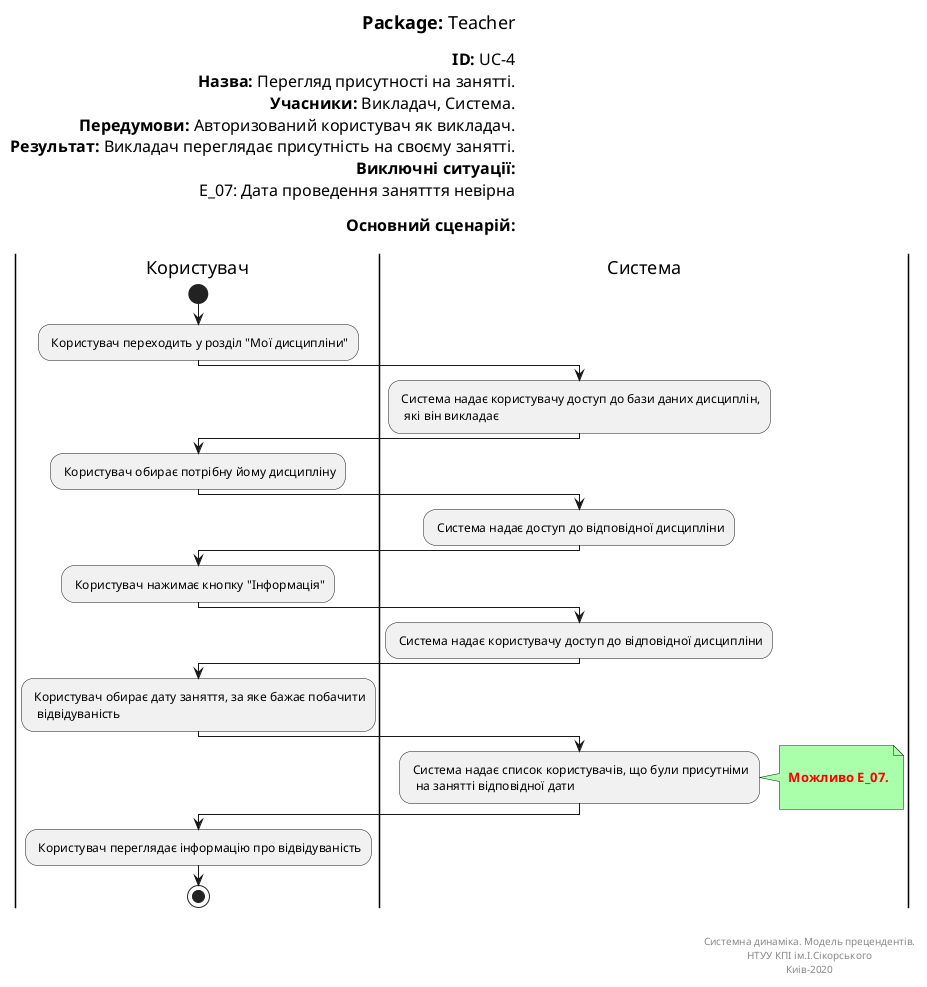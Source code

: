 @startuml
left header
<font color=000 size=18><b>Package:</b> Teacher

<font color=000 size=16><b>ID:</b> UC-4
<font color=000 size=16><b>Назва:</b> Перегляд присутності на занятті.
<font color=000 size=16><b>Учасники:</b> Викладач, Система.
<font color=000 size=16><b>Передумови:</b> Авторизований користувач як викладач.
<font color=000 size=16><b>Результат:</b> Викладач переглядає присутність на своєму занятті.
<font color=000 size=16><b>Виключні ситуації:</b>
<font color=000 size=16> E_07: Дата проведення занятття невірна

<font color=000 size=16><b>Основний сценарій:</b>

end header

|Користувач|
start
: Користувач переходить у розділ "Мої дисципліни";

|Система|
: Система надає користувачу доступ до бази даних дисциплін, 
  які він викладає;
   
|Користувач|
: Користувач обирає потрібну йому дисципліну;   

|Система|
: Система надає доступ до відповідної дисципліни;

|Користувач|
: Користувач нажимає кнопку "Інформація";   

|Система|
: Система надає користувачу доступ до відповідної дисципліни;


|Користувач|
: Користувач обирає дату заняття, за яке бажає побачити
  відвідуваність;

|Система|
: Система надає список користувачів, що були присутніми
  на занятті відповідної дати;
note right #aaffaa

<font color=red><b> Можливо E_07.

end note

|Користувач|
: Користувач переглядає інформацію про відвідуваність;  
  
stop;

right footer


Системна динаміка. Модель прецендентів.
НТУУ КПІ ім.І.Сікорського
Киів-2020
end footer
@enduml
